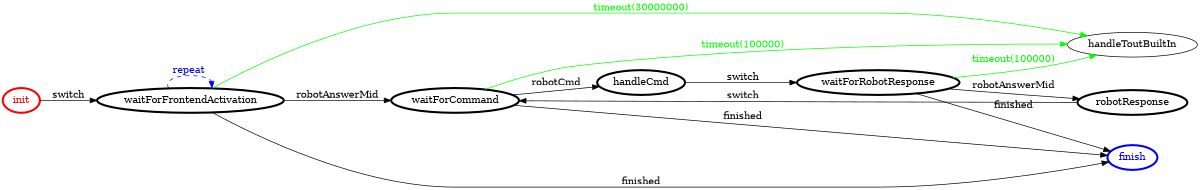 /*
*
* A GraphViz DOT FSM description 
* Please use a GraphViz visualizer (like http://www.webgraphviz.com)
*  
*/

digraph finite_state_machine {
	rankdir=LR
	size="8,5"
	
	init [ color = red ][ fontcolor = red ][ penwidth = 3 ]
	handleCmd [ color = black ][ fontcolor = black ][ penwidth = 3 ]
	waitForCommand [ color = black ][ fontcolor = black ][ penwidth = 3 ]
	robotResponse [ color = black ][ fontcolor = black ][ penwidth = 3 ]
	waitForFrontendActivation [ color = black ][ fontcolor = black ][ penwidth = 3 ]
	waitForRobotResponse [ color = black ][ fontcolor = black ][ penwidth = 3 ]
	finish [ color = blue ][ fontcolor = blue ][ penwidth = 3 ]
	
	init -> waitForFrontendActivation [ label = "switch" ][ color = black ][ fontcolor = black ]
	waitForCommand -> finish [ label = "finished" ][ color = black ][ fontcolor = black ]
	waitForRobotResponse -> robotResponse [ label = "robotAnswerMid" ][ color = black ][ fontcolor = black ]
	robotResponse -> waitForCommand [ label = "switch" ][ color = black ][ fontcolor = black ]
	waitForCommand -> handleToutBuiltIn [ label = "timeout(100000)" ][ color = green ][ fontcolor = green ]
	waitForCommand -> handleCmd [ label = "robotCmd" ][ color = black ][ fontcolor = black ]
	waitForRobotResponse -> finish [ label = "finished" ][ color = black ][ fontcolor = black ]
	waitForRobotResponse -> handleToutBuiltIn [ label = "timeout(100000)" ][ color = green ][ fontcolor = green ]
	waitForFrontendActivation -> handleToutBuiltIn [ label = "timeout(30000000)" ][ color = green ][ fontcolor = green ]
	waitForFrontendActivation -> finish [ label = "finished" ][ color = black ][ fontcolor = black ]
	handleCmd -> waitForRobotResponse [ label = "switch" ][ color = black ][ fontcolor = black ]
	waitForFrontendActivation -> waitForFrontendActivation [ label = "repeat "][ style = dashed ][ color = blue ][ fontcolor = blue ]
	waitForFrontendActivation -> waitForCommand [ label = "robotAnswerMid" ][ color = black ][ fontcolor = black ]
}
